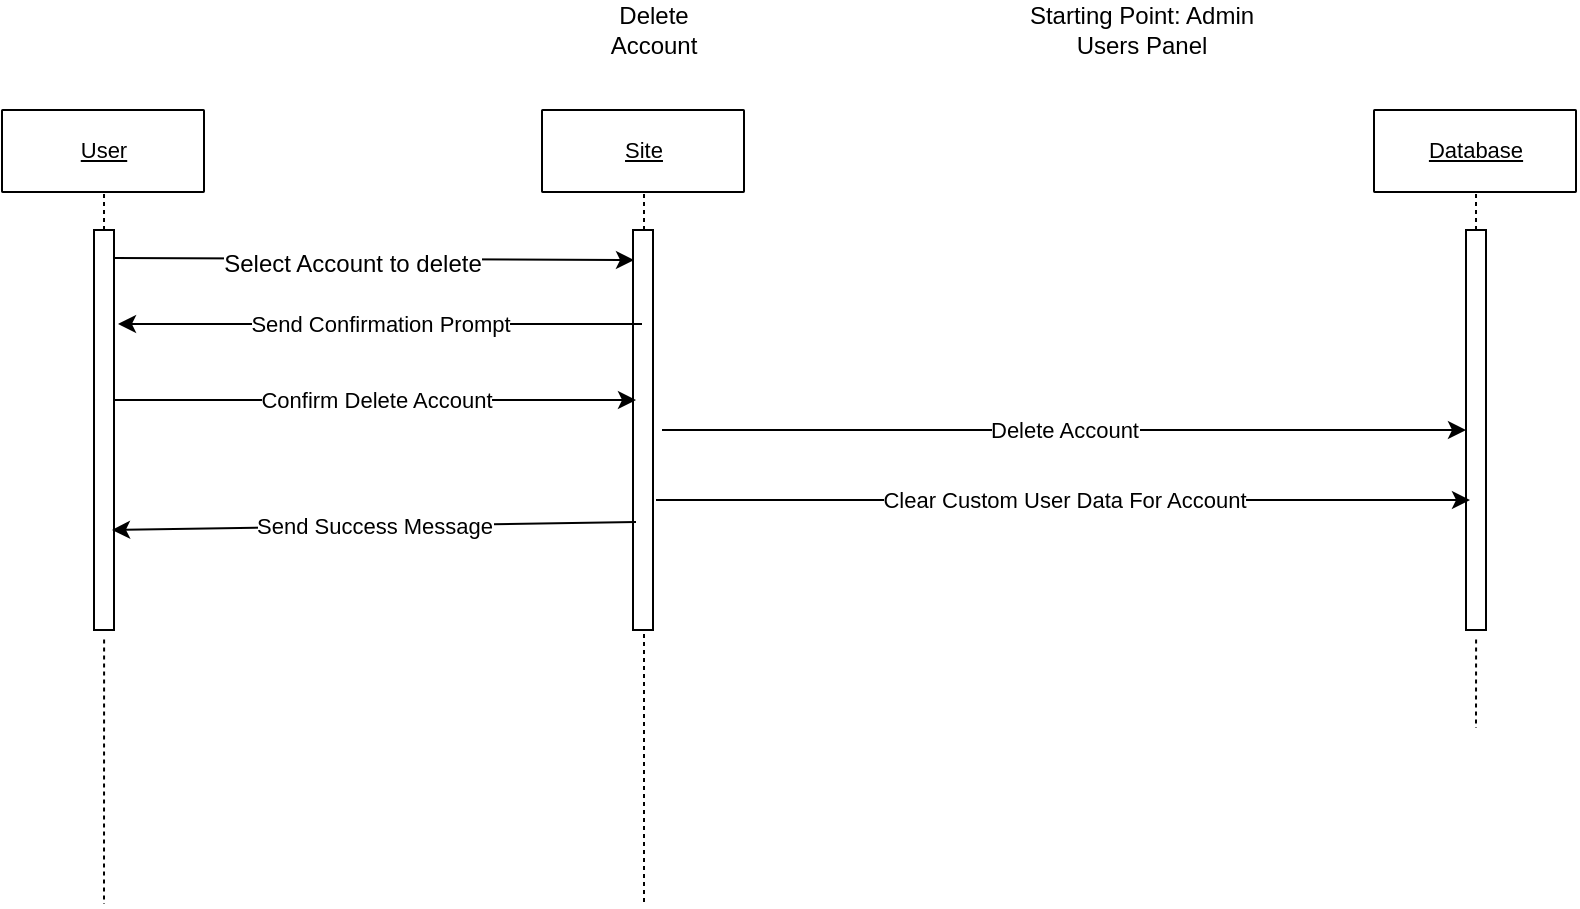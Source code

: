 <mxfile version="12.2.6" pages="1"><diagram id="z3GykfxEeM_3-pgF7mjN" name="Page-1"><mxGraphModel dx="1102" dy="601" grid="1" gridSize="10" guides="1" tooltips="1" connect="1" arrows="1" fold="1" page="1" pageScale="1" pageWidth="850" pageHeight="1100" math="0" shadow="0"><root><mxCell id="0"/><mxCell id="1" parent="0"/><mxCell id="WGgRwCxHu7iBe9GPnQNk-1" style="vsdxID=3;fillColor=none;gradientColor=none;strokeColor=none;spacingTop=-3;spacingBottom=-3;spacingLeft=-3;spacingRight=-3;labelBackgroundColor=none;rounded=0;html=1;whiteSpace=wrap;" parent="1" vertex="1"><mxGeometry x="40" y="60" width="101" height="41" as="geometry"/></mxCell><mxCell id="WGgRwCxHu7iBe9GPnQNk-2" style="vsdxID=4;fillColor=#ffffff;gradientColor=none;shape=stencil(pZFLDsIwDERP4y1yEiEOUMoFOEFEDLEISZWG7+lJaypVFSvY2TPPsjUG0/TedgQa+5LTme7sigezBa05espcagWmBdMcU6ZTTtfopO9sJTWOCjmZUQOt0ebDnl8kGq6M2qzFkMlLug0bHx9frOdEo7A7YQPHGavwH3rqv8I/o8sbajFGI6FxCJLs3F9GWSV5g2nf);strokeColor=#000000;spacingTop=-3;spacingBottom=-3;spacingLeft=-3;spacingRight=-3;labelBackgroundColor=none;rounded=1;html=1;whiteSpace=wrap;" parent="WGgRwCxHu7iBe9GPnQNk-1" vertex="1"><mxGeometry width="101" height="41" as="geometry"/></mxCell><mxCell id="WGgRwCxHu7iBe9GPnQNk-3" value="&lt;p style=&quot;align:center;margin-left:0;margin-right:0;margin-top:0px;margin-bottom:0px;text-indent:0;valign:middle;direction:ltr;&quot;&gt;&lt;font style=&quot;font-size:11px;font-family:Arial;color:#000000;direction:ltr;letter-spacing:0px;line-height:100%;opacity:1&quot;&gt;&lt;u&gt;User&lt;/u&gt;&lt;/font&gt;&lt;/p&gt;" style="text;vsdxID=3;fillColor=none;gradientColor=none;strokeColor=none;spacingTop=-3;spacingBottom=-3;spacingLeft=-3;spacingRight=-3;labelBackgroundColor=none;rounded=0;html=1;whiteSpace=wrap;verticalAlign=middle;align=center;;html=1;" parent="WGgRwCxHu7iBe9GPnQNk-1" vertex="1"><mxGeometry y="-0.48" width="101.6" height="41.91" as="geometry"/></mxCell><mxCell id="WGgRwCxHu7iBe9GPnQNk-4" style="vsdxID=5;fillColor=none;gradientColor=none;strokeColor=none;spacingTop=-3;spacingBottom=-3;spacingLeft=-3;spacingRight=-3;labelBackgroundColor=none;rounded=0;html=1;whiteSpace=wrap;" parent="1" vertex="1"><mxGeometry x="310" y="60" width="101" height="41" as="geometry"/></mxCell><mxCell id="WGgRwCxHu7iBe9GPnQNk-5" style="vsdxID=6;fillColor=#ffffff;gradientColor=none;shape=stencil(pZFLDsIwDERP4y1yEiEOUMoFOEFEDLEISZWG7+lJaypVFSvY2TPPsjUG0/TedgQa+5LTme7sigezBa05espcagWmBdMcU6ZTTtfopO9sJTWOCjmZUQOt0ebDnl8kGq6M2qzFkMlLug0bHx9frOdEo7A7YQPHGavwH3rqv8I/o8sbajFGI6FxCJLs3F9GWSV5g2nf);strokeColor=#000000;spacingTop=-3;spacingBottom=-3;spacingLeft=-3;spacingRight=-3;labelBackgroundColor=none;rounded=1;html=1;whiteSpace=wrap;" parent="WGgRwCxHu7iBe9GPnQNk-4" vertex="1"><mxGeometry width="101" height="41" as="geometry"/></mxCell><mxCell id="WGgRwCxHu7iBe9GPnQNk-6" value="&lt;p style=&quot;align:center;margin-left:0;margin-right:0;margin-top:0px;margin-bottom:0px;text-indent:0;valign:middle;direction:ltr;&quot;&gt;&lt;font style=&quot;font-size:11px;font-family:Arial;color:#000000;direction:ltr;letter-spacing:0px;line-height:100%;opacity:1&quot;&gt;&lt;u&gt;Site&lt;/u&gt;&lt;/font&gt;&lt;/p&gt;" style="text;vsdxID=5;fillColor=none;gradientColor=none;strokeColor=none;spacingTop=-3;spacingBottom=-3;spacingLeft=-3;spacingRight=-3;labelBackgroundColor=none;rounded=0;html=1;whiteSpace=wrap;verticalAlign=middle;align=center;;html=1;" parent="WGgRwCxHu7iBe9GPnQNk-4" vertex="1"><mxGeometry y="-0.48" width="101.6" height="41.91" as="geometry"/></mxCell><mxCell id="WGgRwCxHu7iBe9GPnQNk-7" style="vsdxID=7;fillColor=none;gradientColor=none;strokeColor=none;spacingTop=-3;spacingBottom=-3;spacingLeft=-3;spacingRight=-3;labelBackgroundColor=none;rounded=0;html=1;whiteSpace=wrap;" parent="1" vertex="1"><mxGeometry x="726" y="60" width="101" height="41" as="geometry"/></mxCell><mxCell id="WGgRwCxHu7iBe9GPnQNk-8" style="vsdxID=8;fillColor=#ffffff;gradientColor=none;shape=stencil(pZFLDsIwDERP4y1yEiEOUMoFOEFEDLEISZWG7+lJaypVFSvY2TPPsjUG0/TedgQa+5LTme7sigezBa05espcagWmBdMcU6ZTTtfopO9sJTWOCjmZUQOt0ebDnl8kGq6M2qzFkMlLug0bHx9frOdEo7A7YQPHGavwH3rqv8I/o8sbajFGI6FxCJLs3F9GWSV5g2nf);strokeColor=#000000;spacingTop=-3;spacingBottom=-3;spacingLeft=-3;spacingRight=-3;labelBackgroundColor=none;rounded=1;html=1;whiteSpace=wrap;" parent="WGgRwCxHu7iBe9GPnQNk-7" vertex="1"><mxGeometry width="101" height="41" as="geometry"/></mxCell><mxCell id="WGgRwCxHu7iBe9GPnQNk-9" value="&lt;p style=&quot;align:center;margin-left:0;margin-right:0;margin-top:0px;margin-bottom:0px;text-indent:0;valign:middle;direction:ltr;&quot;&gt;&lt;font style=&quot;font-size:11px;font-family:Arial;color:#000000;direction:ltr;letter-spacing:0px;line-height:100%;opacity:1&quot;&gt;&lt;u&gt;Database&lt;/u&gt;&lt;/font&gt;&lt;/p&gt;" style="text;vsdxID=7;fillColor=none;gradientColor=none;strokeColor=none;spacingTop=-3;spacingBottom=-3;spacingLeft=-3;spacingRight=-3;labelBackgroundColor=none;rounded=0;html=1;whiteSpace=wrap;verticalAlign=middle;align=center;;html=1;" parent="WGgRwCxHu7iBe9GPnQNk-7" vertex="1"><mxGeometry y="-0.48" width="101.6" height="41.91" as="geometry"/></mxCell><mxCell id="WGgRwCxHu7iBe9GPnQNk-10" style="vsdxID=10;edgeStyle=none;dashed=1;dashPattern=2.00 2.00;startArrow=none;endArrow=none;startSize=5;endSize=5;strokeColor=#000000;spacingTop=-3;spacingBottom=-3;spacingLeft=-3;spacingRight=-3;verticalAlign=middle;html=1;labelBackgroundColor=none;rounded=0;" parent="1" edge="1"><mxGeometry relative="1" as="geometry"><mxPoint as="offset"/><Array as="points"/><mxPoint x="361" y="102" as="sourcePoint"/><mxPoint x="361" y="457" as="targetPoint"/></mxGeometry></mxCell><mxCell id="WGgRwCxHu7iBe9GPnQNk-11" style="vsdxID=9;edgeStyle=none;dashed=1;dashPattern=2.00 2.00;startArrow=none;endArrow=none;startSize=5;endSize=5;strokeColor=#000000;spacingTop=-3;spacingBottom=-3;spacingLeft=-3;spacingRight=-3;verticalAlign=middle;html=1;labelBackgroundColor=none;rounded=0;exitX=0.505;exitY=1.024;exitDx=0;exitDy=0;exitPerimeter=0;" parent="1" source="7WifGLgx_rq-3nd_lTQ2-1" edge="1"><mxGeometry relative="1" as="geometry"><mxPoint as="offset"/><Array as="points"/><mxPoint x="91" y="457" as="targetPoint"/></mxGeometry></mxCell><mxCell id="WGgRwCxHu7iBe9GPnQNk-12" style="vsdxID=11;edgeStyle=none;dashed=1;dashPattern=2.00 2.00;startArrow=none;endArrow=none;startSize=5;endSize=5;strokeColor=#000000;spacingTop=-3;spacingBottom=-3;spacingLeft=-3;spacingRight=-3;verticalAlign=middle;html=1;labelBackgroundColor=none;rounded=0;exitX=0.505;exitY=1.024;exitDx=0;exitDy=0;exitPerimeter=0;" parent="1" source="7WifGLgx_rq-3nd_lTQ2-4" edge="1"><mxGeometry relative="1" as="geometry"><mxPoint as="offset"/><Array as="points"/><mxPoint x="777" y="369" as="targetPoint"/></mxGeometry></mxCell><mxCell id="7WifGLgx_rq-3nd_lTQ2-1" value="" style="html=1;points=[];perimeter=orthogonalPerimeter;" parent="1" vertex="1"><mxGeometry x="86" y="120" width="10" height="200" as="geometry"/></mxCell><mxCell id="7WifGLgx_rq-3nd_lTQ2-2" style="vsdxID=9;edgeStyle=none;dashed=1;dashPattern=2.00 2.00;startArrow=none;endArrow=none;startSize=5;endSize=5;strokeColor=#000000;spacingTop=-3;spacingBottom=-3;spacingLeft=-3;spacingRight=-3;verticalAlign=middle;html=1;labelBackgroundColor=none;rounded=0;exitX=0.505;exitY=1.024;exitDx=0;exitDy=0;exitPerimeter=0;" parent="1" source="WGgRwCxHu7iBe9GPnQNk-1" target="7WifGLgx_rq-3nd_lTQ2-1" edge="1"><mxGeometry relative="1" as="geometry"><mxPoint as="offset"/><Array as="points"/><mxPoint x="91" y="457" as="targetPoint"/><mxPoint x="91" y="102" as="sourcePoint"/></mxGeometry></mxCell><mxCell id="7WifGLgx_rq-3nd_lTQ2-3" value="" style="html=1;points=[];perimeter=orthogonalPerimeter;" parent="1" vertex="1"><mxGeometry x="355.5" y="120" width="10" height="200" as="geometry"/></mxCell><mxCell id="7WifGLgx_rq-3nd_lTQ2-4" value="" style="html=1;points=[];perimeter=orthogonalPerimeter;" parent="1" vertex="1"><mxGeometry x="772" y="120" width="10" height="200" as="geometry"/></mxCell><mxCell id="7WifGLgx_rq-3nd_lTQ2-5" style="vsdxID=11;edgeStyle=none;dashed=1;dashPattern=2.00 2.00;startArrow=none;endArrow=none;startSize=5;endSize=5;strokeColor=#000000;spacingTop=-3;spacingBottom=-3;spacingLeft=-3;spacingRight=-3;verticalAlign=middle;html=1;labelBackgroundColor=none;rounded=0;exitX=0.505;exitY=1.024;exitDx=0;exitDy=0;exitPerimeter=0;" parent="1" source="WGgRwCxHu7iBe9GPnQNk-7" target="7WifGLgx_rq-3nd_lTQ2-4" edge="1"><mxGeometry relative="1" as="geometry"><mxPoint as="offset"/><Array as="points"/><mxPoint x="777" y="369" as="targetPoint"/><mxPoint x="777" y="102" as="sourcePoint"/></mxGeometry></mxCell><mxCell id="8VIgLVyzJiOVFYq31S_y-1" value="Delete Account" style="text;html=1;strokeColor=none;fillColor=none;align=center;verticalAlign=middle;whiteSpace=wrap;rounded=0;" vertex="1" parent="1"><mxGeometry x="346" y="10" width="40" height="20" as="geometry"/></mxCell><mxCell id="8VIgLVyzJiOVFYq31S_y-2" value="Starting Point: Admin Users Panel" style="text;html=1;strokeColor=none;fillColor=none;align=center;verticalAlign=middle;whiteSpace=wrap;rounded=0;" vertex="1" parent="1"><mxGeometry x="550" y="10" width="120" height="20" as="geometry"/></mxCell><mxCell id="8VIgLVyzJiOVFYq31S_y-3" value="" style="endArrow=classic;html=1;exitX=1;exitY=0.07;exitDx=0;exitDy=0;exitPerimeter=0;entryX=0.05;entryY=0.075;entryDx=0;entryDy=0;entryPerimeter=0;" edge="1" parent="1" source="7WifGLgx_rq-3nd_lTQ2-1" target="7WifGLgx_rq-3nd_lTQ2-3"><mxGeometry width="50" height="50" relative="1" as="geometry"><mxPoint x="190" y="230" as="sourcePoint"/><mxPoint x="240" y="180" as="targetPoint"/></mxGeometry></mxCell><mxCell id="8VIgLVyzJiOVFYq31S_y-4" value="Select Account to delete" style="text;html=1;resizable=0;points=[];align=center;verticalAlign=middle;labelBackgroundColor=#ffffff;" vertex="1" connectable="0" parent="8VIgLVyzJiOVFYq31S_y-3"><mxGeometry x="-0.085" y="-2" relative="1" as="geometry"><mxPoint as="offset"/></mxGeometry></mxCell><mxCell id="8VIgLVyzJiOVFYq31S_y-5" value="Send Confirmation Prompt" style="endArrow=classic;html=1;entryX=1.2;entryY=0.235;entryDx=0;entryDy=0;entryPerimeter=0;exitX=0.45;exitY=0.235;exitDx=0;exitDy=0;exitPerimeter=0;" edge="1" parent="1" source="7WifGLgx_rq-3nd_lTQ2-3" target="7WifGLgx_rq-3nd_lTQ2-1"><mxGeometry width="50" height="50" relative="1" as="geometry"><mxPoint x="240" y="230" as="sourcePoint"/><mxPoint x="290" y="180" as="targetPoint"/></mxGeometry></mxCell><mxCell id="8VIgLVyzJiOVFYq31S_y-6" value="Confirm Delete Account" style="endArrow=classic;html=1;entryX=0.15;entryY=0.425;entryDx=0;entryDy=0;entryPerimeter=0;" edge="1" parent="1" source="7WifGLgx_rq-3nd_lTQ2-1" target="7WifGLgx_rq-3nd_lTQ2-3"><mxGeometry width="50" height="50" relative="1" as="geometry"><mxPoint x="190" y="260" as="sourcePoint"/><mxPoint x="240" y="210" as="targetPoint"/></mxGeometry></mxCell><mxCell id="8VIgLVyzJiOVFYq31S_y-7" value="Delete Account" style="endArrow=classic;html=1;exitX=1.45;exitY=0.5;exitDx=0;exitDy=0;exitPerimeter=0;" edge="1" parent="1" source="7WifGLgx_rq-3nd_lTQ2-3" target="7WifGLgx_rq-3nd_lTQ2-4"><mxGeometry width="50" height="50" relative="1" as="geometry"><mxPoint x="460" y="260" as="sourcePoint"/><mxPoint x="510" y="210" as="targetPoint"/></mxGeometry></mxCell><mxCell id="8VIgLVyzJiOVFYq31S_y-8" value="Clear Custom User Data For Account" style="endArrow=classic;html=1;exitX=1.15;exitY=0.675;exitDx=0;exitDy=0;exitPerimeter=0;entryX=0.2;entryY=0.675;entryDx=0;entryDy=0;entryPerimeter=0;" edge="1" parent="1" source="7WifGLgx_rq-3nd_lTQ2-3" target="7WifGLgx_rq-3nd_lTQ2-4"><mxGeometry width="50" height="50" relative="1" as="geometry"><mxPoint x="480" y="360" as="sourcePoint"/><mxPoint x="530" y="310" as="targetPoint"/></mxGeometry></mxCell><mxCell id="8VIgLVyzJiOVFYq31S_y-9" value="Send Success Message" style="endArrow=classic;html=1;entryX=0.9;entryY=0.75;entryDx=0;entryDy=0;entryPerimeter=0;exitX=0.15;exitY=0.73;exitDx=0;exitDy=0;exitPerimeter=0;" edge="1" parent="1" source="7WifGLgx_rq-3nd_lTQ2-3" target="7WifGLgx_rq-3nd_lTQ2-1"><mxGeometry width="50" height="50" relative="1" as="geometry"><mxPoint x="170" y="320" as="sourcePoint"/><mxPoint x="220" y="270" as="targetPoint"/></mxGeometry></mxCell></root></mxGraphModel></diagram></mxfile>
